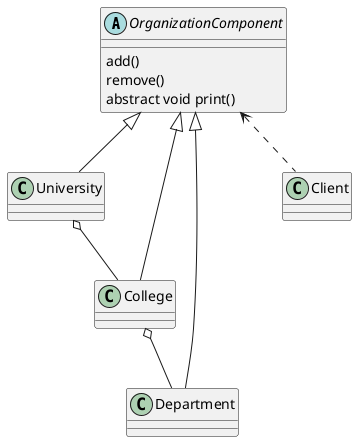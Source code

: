 @startuml
'https://plantuml.com/class-diagram

abstract class OrganizationComponent{
    add()
    remove()
    abstract void print()
}

'非叶子结点
class University
'非叶子结点
class College
'叶子结点
class Department

class Client

OrganizationComponent <|-- University
OrganizationComponent <|-- College
OrganizationComponent <|-- Department

University o-- College
College o-- Department

OrganizationComponent <.. Client

@enduml